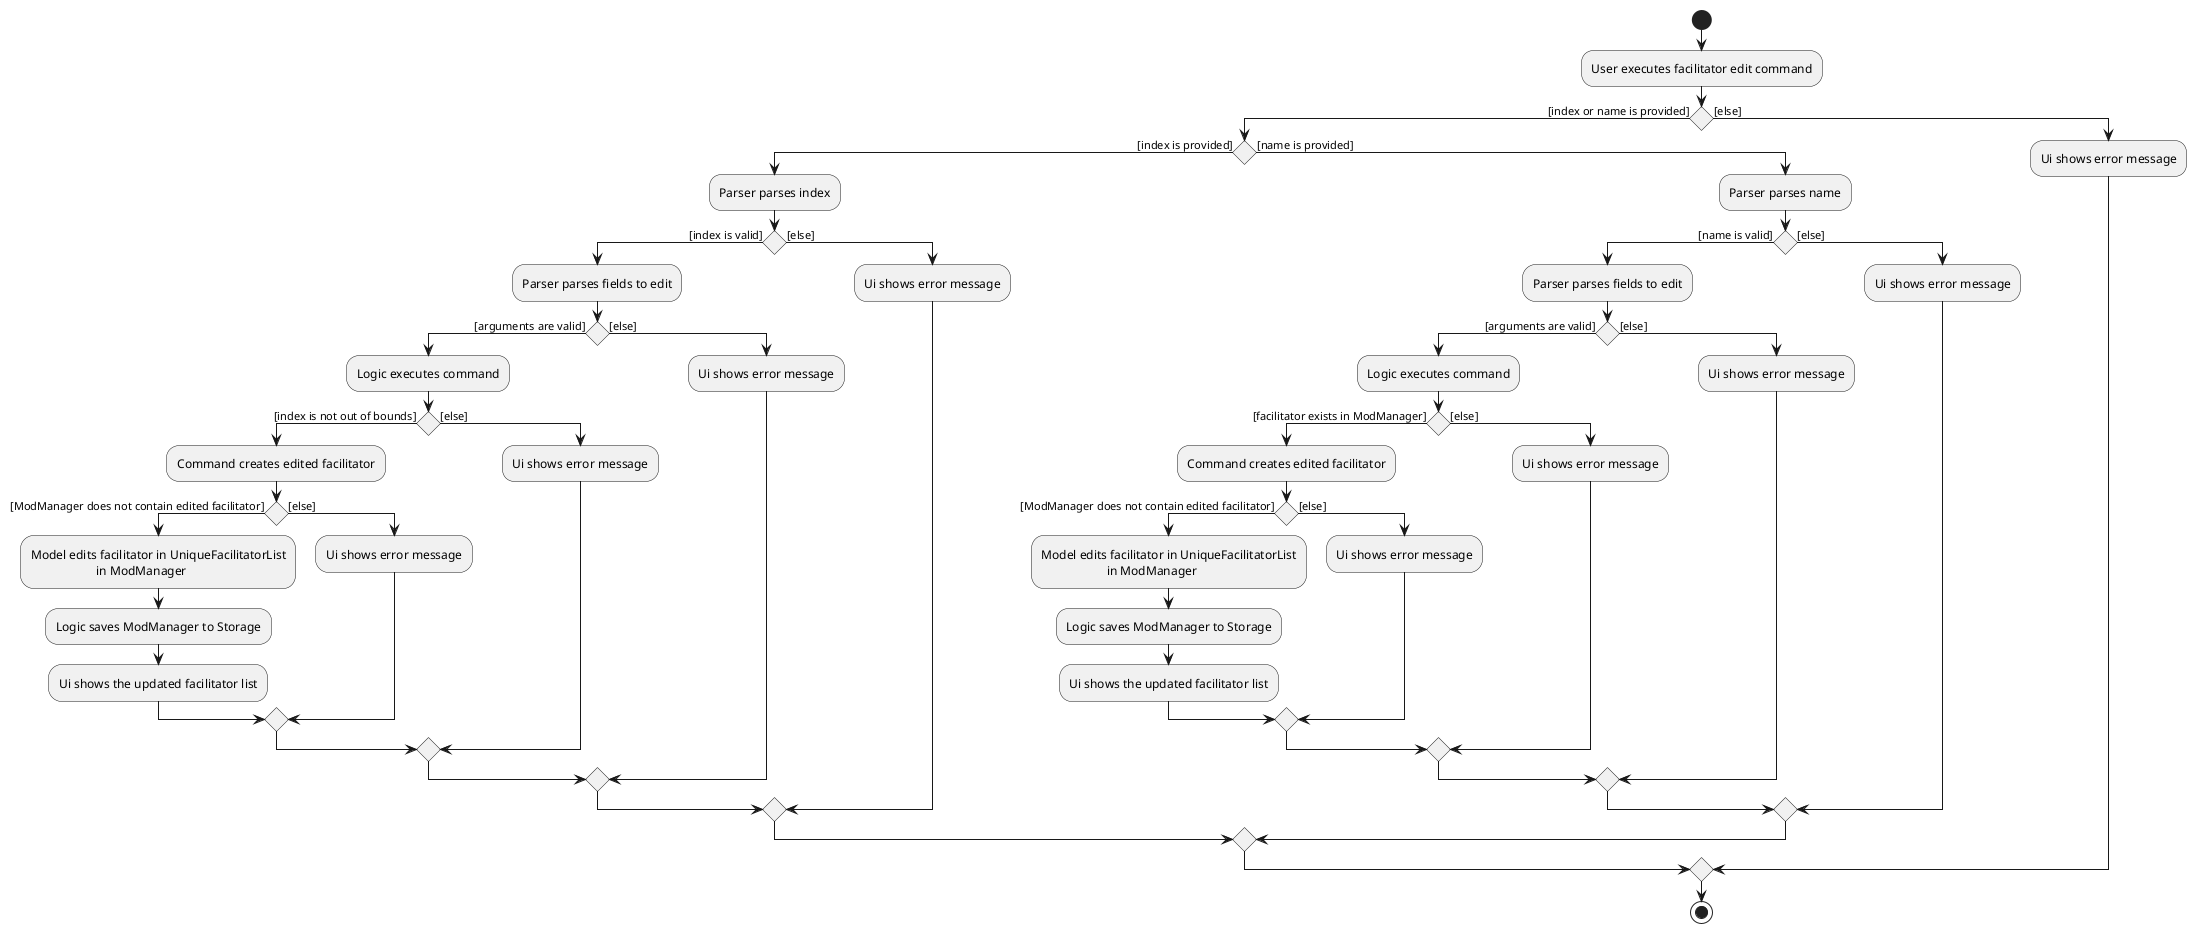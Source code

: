 @startuml
start
:User executes facilitator edit command;
if () then ([index or name is provided])
    if () then ([index is provided])
        :Parser parses index;
        if () then ([index is valid])
            :Parser parses fields to edit;
            if () then ([arguments are valid])
                :Logic executes command;
                if () then ([index is not out of bounds])
                    :Command creates edited facilitator;
                    if () then ([ModManager does not contain edited facilitator])
                        :Model edits facilitator in UniqueFacilitatorList
                                             in ModManager;
                        :Logic saves ModManager to Storage;
                        :Ui shows the updated facilitator list;
                    else ([else])
                        :Ui shows error message;
                    endif
                else ([else])
                    :Ui shows error message;
                endif
            else ([else])
                :Ui shows error message;
            endif
        else ([else])
            :Ui shows error message;
        endif
    else ([name is provided])
        :Parser parses name;
        if () then ([name is valid])
            :Parser parses fields to edit;
            if () then ([arguments are valid])
                :Logic executes command;
                if () then ([facilitator exists in ModManager])
                    :Command creates edited facilitator;
                    if () then ([ModManager does not contain edited facilitator])
                        :Model edits facilitator in UniqueFacilitatorList
                                             in ModManager;
                        :Logic saves ModManager to Storage;
                        :Ui shows the updated facilitator list;
                    else ([else])
                        :Ui shows error message;
                    endif
                else ([else])
                    :Ui shows error message;
                endif
            else ([else])
                :Ui shows error message;
            endif
        else ([else])
            :Ui shows error message;
        endif
    endif
else ([else])
    :Ui shows error message;
endif
stop
@enduml
